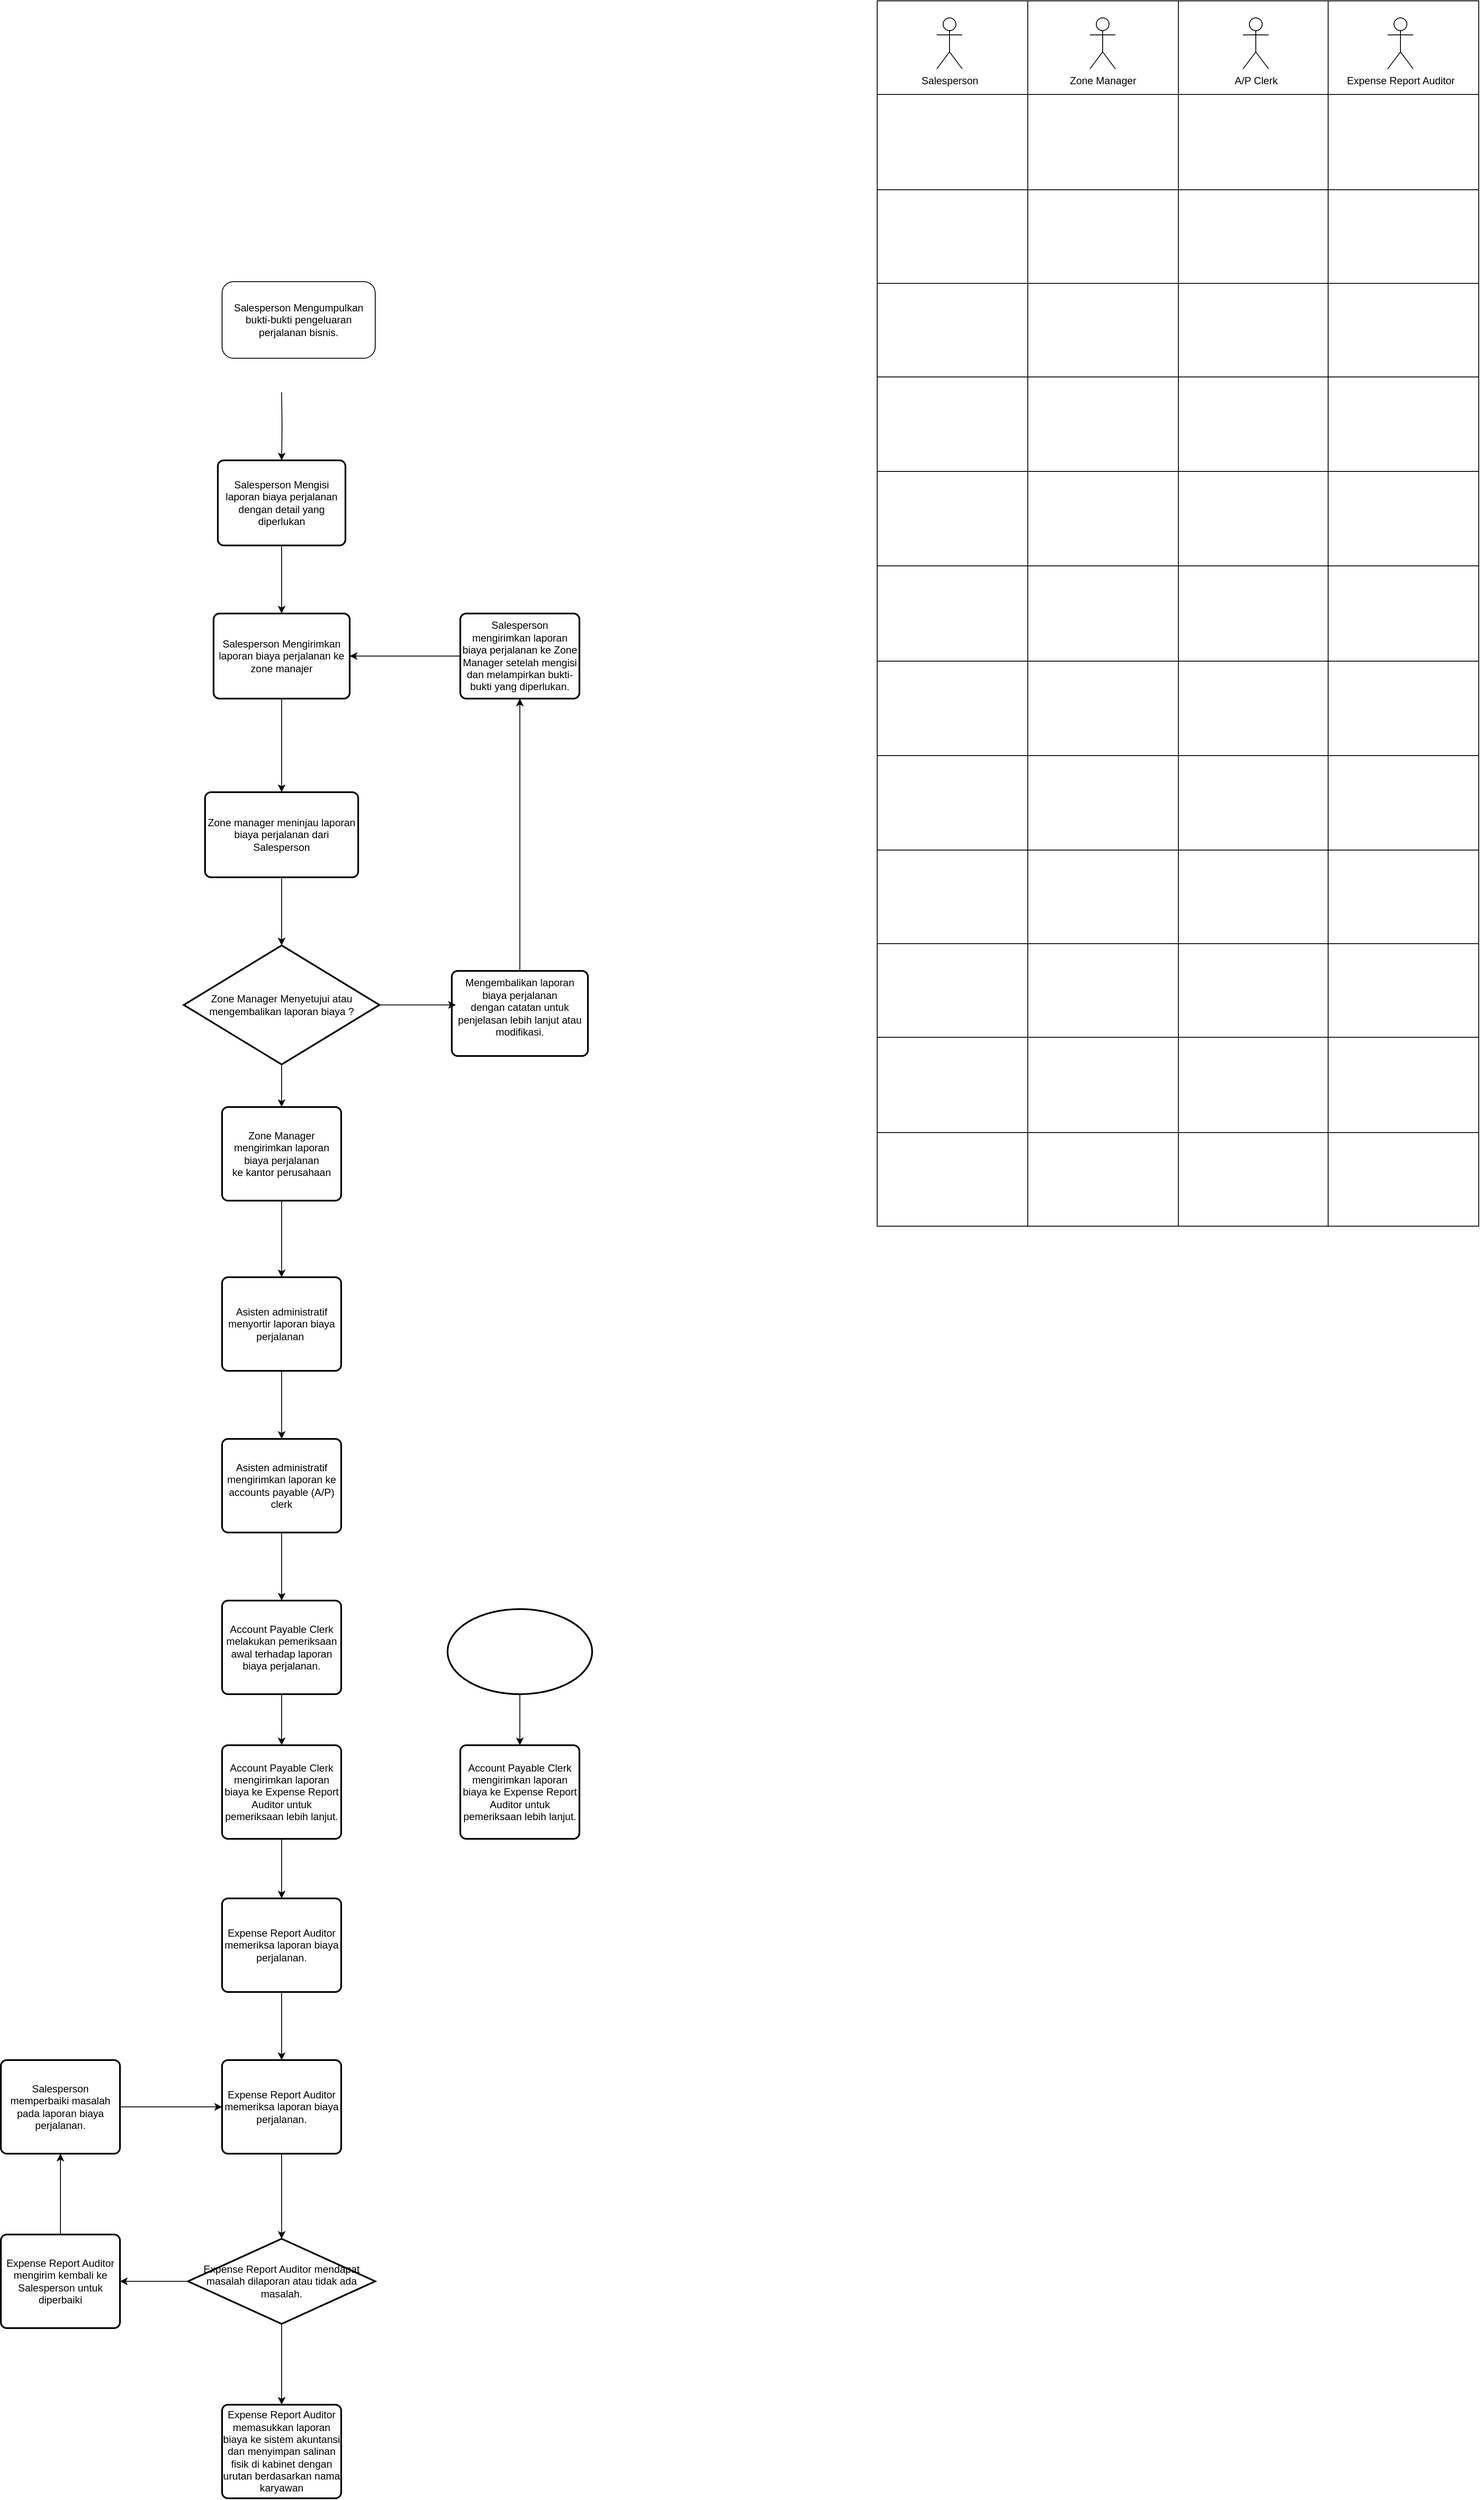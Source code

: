 <mxfile version="23.1.1" type="github">
  <diagram name="Page-1" id="a74B4hUyCrlMNp4JHoA-">
    <mxGraphModel dx="880" dy="1534" grid="1" gridSize="10" guides="1" tooltips="1" connect="1" arrows="1" fold="1" page="1" pageScale="1" pageWidth="850" pageHeight="1100" math="0" shadow="0">
      <root>
        <mxCell id="0" />
        <mxCell id="1" parent="0" />
        <mxCell id="__j8qxxGPxPXiS_JSPGA-5" value="" style="edgeStyle=orthogonalEdgeStyle;rounded=0;orthogonalLoop=1;jettySize=auto;html=1;" parent="1" target="__j8qxxGPxPXiS_JSPGA-4" edge="1">
          <mxGeometry relative="1" as="geometry">
            <mxPoint x="440.0" y="350" as="sourcePoint" />
          </mxGeometry>
        </mxCell>
        <mxCell id="z_AwmB61hgFwx2csZpb4-3" value="" style="edgeStyle=orthogonalEdgeStyle;rounded=0;orthogonalLoop=1;jettySize=auto;html=1;" edge="1" parent="1" source="__j8qxxGPxPXiS_JSPGA-4" target="z_AwmB61hgFwx2csZpb4-2">
          <mxGeometry relative="1" as="geometry" />
        </mxCell>
        <mxCell id="__j8qxxGPxPXiS_JSPGA-4" value="Salesperson Mengisi laporan biaya perjalanan dengan detail yang diperlukan" style="rounded=1;whiteSpace=wrap;html=1;absoluteArcSize=1;arcSize=14;strokeWidth=2;" parent="1" vertex="1">
          <mxGeometry x="365" y="430" width="150" height="100" as="geometry" />
        </mxCell>
        <mxCell id="z_AwmB61hgFwx2csZpb4-9" style="edgeStyle=orthogonalEdgeStyle;rounded=0;orthogonalLoop=1;jettySize=auto;html=1;" edge="1" parent="1" source="z_AwmB61hgFwx2csZpb4-2" target="z_AwmB61hgFwx2csZpb4-8">
          <mxGeometry relative="1" as="geometry" />
        </mxCell>
        <mxCell id="z_AwmB61hgFwx2csZpb4-2" value="Salesperson&amp;nbsp;Mengirimkan laporan biaya perjalanan ke zone manajer" style="rounded=1;whiteSpace=wrap;html=1;absoluteArcSize=1;arcSize=14;strokeWidth=2;" vertex="1" parent="1">
          <mxGeometry x="360" y="610" width="160" height="100" as="geometry" />
        </mxCell>
        <mxCell id="z_AwmB61hgFwx2csZpb4-13" style="edgeStyle=orthogonalEdgeStyle;rounded=0;orthogonalLoop=1;jettySize=auto;html=1;" edge="1" parent="1" source="z_AwmB61hgFwx2csZpb4-8" target="z_AwmB61hgFwx2csZpb4-10">
          <mxGeometry relative="1" as="geometry" />
        </mxCell>
        <mxCell id="z_AwmB61hgFwx2csZpb4-8" value="Zone manager meninjau laporan biaya perjalanan dari Salesperson" style="rounded=1;whiteSpace=wrap;html=1;absoluteArcSize=1;arcSize=14;strokeWidth=2;" vertex="1" parent="1">
          <mxGeometry x="350" y="820" width="180" height="100" as="geometry" />
        </mxCell>
        <mxCell id="z_AwmB61hgFwx2csZpb4-20" value="" style="edgeStyle=orthogonalEdgeStyle;rounded=0;orthogonalLoop=1;jettySize=auto;html=1;" edge="1" parent="1" source="z_AwmB61hgFwx2csZpb4-10" target="z_AwmB61hgFwx2csZpb4-19">
          <mxGeometry relative="1" as="geometry" />
        </mxCell>
        <mxCell id="z_AwmB61hgFwx2csZpb4-10" value="&lt;div style=&quot;&quot;&gt;&lt;span style=&quot;background-color: initial;&quot;&gt;Zone Manager Menyetujui atau mengembalikan laporan biaya ?&lt;/span&gt;&lt;/div&gt;" style="strokeWidth=2;html=1;shape=mxgraph.flowchart.decision;whiteSpace=wrap;align=center;" vertex="1" parent="1">
          <mxGeometry x="325" y="1000" width="230" height="140" as="geometry" />
        </mxCell>
        <mxCell id="z_AwmB61hgFwx2csZpb4-18" style="edgeStyle=orthogonalEdgeStyle;rounded=0;orthogonalLoop=1;jettySize=auto;html=1;entryX=0.5;entryY=1;entryDx=0;entryDy=0;" edge="1" parent="1" source="z_AwmB61hgFwx2csZpb4-14" target="z_AwmB61hgFwx2csZpb4-16">
          <mxGeometry relative="1" as="geometry" />
        </mxCell>
        <mxCell id="z_AwmB61hgFwx2csZpb4-14" value="Mengembalikan laporan biaya perjalanan dengan&amp;nbsp;catatan untuk penjelasan lebih lanjut atau modifikasi.&lt;br&gt;&amp;nbsp;" style="rounded=1;whiteSpace=wrap;html=1;absoluteArcSize=1;arcSize=14;strokeWidth=2;" vertex="1" parent="1">
          <mxGeometry x="640" y="1030" width="160" height="100" as="geometry" />
        </mxCell>
        <mxCell id="z_AwmB61hgFwx2csZpb4-15" style="edgeStyle=orthogonalEdgeStyle;rounded=0;orthogonalLoop=1;jettySize=auto;html=1;entryX=0.03;entryY=0.4;entryDx=0;entryDy=0;entryPerimeter=0;" edge="1" parent="1" source="z_AwmB61hgFwx2csZpb4-10" target="z_AwmB61hgFwx2csZpb4-14">
          <mxGeometry relative="1" as="geometry" />
        </mxCell>
        <mxCell id="z_AwmB61hgFwx2csZpb4-17" style="edgeStyle=orthogonalEdgeStyle;rounded=0;orthogonalLoop=1;jettySize=auto;html=1;" edge="1" parent="1" source="z_AwmB61hgFwx2csZpb4-16" target="z_AwmB61hgFwx2csZpb4-2">
          <mxGeometry relative="1" as="geometry" />
        </mxCell>
        <mxCell id="z_AwmB61hgFwx2csZpb4-16" value="Salesperson mengirimkan laporan biaya perjalanan ke Zone Manager setelah mengisi dan melampirkan bukti-bukti yang diperlukan." style="rounded=1;whiteSpace=wrap;html=1;absoluteArcSize=1;arcSize=14;strokeWidth=2;" vertex="1" parent="1">
          <mxGeometry x="650" y="610" width="140" height="100" as="geometry" />
        </mxCell>
        <mxCell id="z_AwmB61hgFwx2csZpb4-22" value="" style="edgeStyle=orthogonalEdgeStyle;rounded=0;orthogonalLoop=1;jettySize=auto;html=1;" edge="1" parent="1" source="z_AwmB61hgFwx2csZpb4-19" target="z_AwmB61hgFwx2csZpb4-21">
          <mxGeometry relative="1" as="geometry" />
        </mxCell>
        <mxCell id="z_AwmB61hgFwx2csZpb4-19" value="Zone Manager mengirimkan laporan biaya perjalanan ke&amp;nbsp;kantor perusahaan" style="rounded=1;whiteSpace=wrap;html=1;absoluteArcSize=1;arcSize=14;strokeWidth=2;" vertex="1" parent="1">
          <mxGeometry x="370" y="1190" width="140" height="110" as="geometry" />
        </mxCell>
        <mxCell id="z_AwmB61hgFwx2csZpb4-24" value="" style="edgeStyle=orthogonalEdgeStyle;rounded=0;orthogonalLoop=1;jettySize=auto;html=1;" edge="1" parent="1" source="z_AwmB61hgFwx2csZpb4-21" target="z_AwmB61hgFwx2csZpb4-23">
          <mxGeometry relative="1" as="geometry" />
        </mxCell>
        <mxCell id="z_AwmB61hgFwx2csZpb4-21" value="Asisten administratif menyortir laporan biaya perjalanan&amp;nbsp;" style="rounded=1;whiteSpace=wrap;html=1;absoluteArcSize=1;arcSize=14;strokeWidth=2;" vertex="1" parent="1">
          <mxGeometry x="370" y="1390" width="140" height="110" as="geometry" />
        </mxCell>
        <mxCell id="z_AwmB61hgFwx2csZpb4-27" value="" style="edgeStyle=orthogonalEdgeStyle;rounded=0;orthogonalLoop=1;jettySize=auto;html=1;" edge="1" parent="1" source="z_AwmB61hgFwx2csZpb4-23" target="z_AwmB61hgFwx2csZpb4-26">
          <mxGeometry relative="1" as="geometry" />
        </mxCell>
        <mxCell id="z_AwmB61hgFwx2csZpb4-23" value="Asisten administratif mengirimkan laporan ke accounts payable (A/P) clerk" style="rounded=1;whiteSpace=wrap;html=1;absoluteArcSize=1;arcSize=14;strokeWidth=2;" vertex="1" parent="1">
          <mxGeometry x="370" y="1580" width="140" height="110" as="geometry" />
        </mxCell>
        <mxCell id="z_AwmB61hgFwx2csZpb4-29" value="" style="edgeStyle=orthogonalEdgeStyle;rounded=0;orthogonalLoop=1;jettySize=auto;html=1;" edge="1" parent="1" source="z_AwmB61hgFwx2csZpb4-26" target="z_AwmB61hgFwx2csZpb4-28">
          <mxGeometry relative="1" as="geometry" />
        </mxCell>
        <mxCell id="z_AwmB61hgFwx2csZpb4-26" value="Account Payable Clerk melakukan pemeriksaan awal terhadap laporan biaya perjalanan." style="rounded=1;whiteSpace=wrap;html=1;absoluteArcSize=1;arcSize=14;strokeWidth=2;" vertex="1" parent="1">
          <mxGeometry x="370" y="1770" width="140" height="110" as="geometry" />
        </mxCell>
        <mxCell id="z_AwmB61hgFwx2csZpb4-31" value="" style="edgeStyle=orthogonalEdgeStyle;rounded=0;orthogonalLoop=1;jettySize=auto;html=1;" edge="1" parent="1" source="z_AwmB61hgFwx2csZpb4-28" target="z_AwmB61hgFwx2csZpb4-30">
          <mxGeometry relative="1" as="geometry" />
        </mxCell>
        <mxCell id="z_AwmB61hgFwx2csZpb4-28" value="Account Payable Clerk mengirimkan&amp;nbsp;laporan biaya ke Expense Report Auditor untuk pemeriksaan lebih lanjut." style="rounded=1;whiteSpace=wrap;html=1;absoluteArcSize=1;arcSize=14;strokeWidth=2;" vertex="1" parent="1">
          <mxGeometry x="370" y="1940" width="140" height="110" as="geometry" />
        </mxCell>
        <mxCell id="z_AwmB61hgFwx2csZpb4-33" value="" style="edgeStyle=orthogonalEdgeStyle;rounded=0;orthogonalLoop=1;jettySize=auto;html=1;" edge="1" parent="1" source="z_AwmB61hgFwx2csZpb4-30" target="z_AwmB61hgFwx2csZpb4-32">
          <mxGeometry relative="1" as="geometry" />
        </mxCell>
        <mxCell id="z_AwmB61hgFwx2csZpb4-30" value="Expense Report Auditor memeriksa laporan biaya perjalanan." style="rounded=1;whiteSpace=wrap;html=1;absoluteArcSize=1;arcSize=14;strokeWidth=2;" vertex="1" parent="1">
          <mxGeometry x="370" y="2120" width="140" height="110" as="geometry" />
        </mxCell>
        <mxCell id="z_AwmB61hgFwx2csZpb4-35" value="" style="edgeStyle=orthogonalEdgeStyle;rounded=0;orthogonalLoop=1;jettySize=auto;html=1;" edge="1" parent="1" source="z_AwmB61hgFwx2csZpb4-32" target="z_AwmB61hgFwx2csZpb4-34">
          <mxGeometry relative="1" as="geometry" />
        </mxCell>
        <mxCell id="z_AwmB61hgFwx2csZpb4-32" value="Expense Report Auditor memeriksa laporan biaya perjalanan." style="rounded=1;whiteSpace=wrap;html=1;absoluteArcSize=1;arcSize=14;strokeWidth=2;" vertex="1" parent="1">
          <mxGeometry x="370" y="2310" width="140" height="110" as="geometry" />
        </mxCell>
        <mxCell id="z_AwmB61hgFwx2csZpb4-37" value="" style="edgeStyle=orthogonalEdgeStyle;rounded=0;orthogonalLoop=1;jettySize=auto;html=1;" edge="1" parent="1" source="z_AwmB61hgFwx2csZpb4-34" target="z_AwmB61hgFwx2csZpb4-36">
          <mxGeometry relative="1" as="geometry" />
        </mxCell>
        <mxCell id="z_AwmB61hgFwx2csZpb4-43" value="" style="edgeStyle=orthogonalEdgeStyle;rounded=0;orthogonalLoop=1;jettySize=auto;html=1;" edge="1" parent="1" source="z_AwmB61hgFwx2csZpb4-34" target="z_AwmB61hgFwx2csZpb4-42">
          <mxGeometry relative="1" as="geometry" />
        </mxCell>
        <mxCell id="z_AwmB61hgFwx2csZpb4-34" value="Expense Report Auditor mendapat masalah dilaporan atau tidak ada masalah." style="strokeWidth=2;html=1;shape=mxgraph.flowchart.decision;whiteSpace=wrap;" vertex="1" parent="1">
          <mxGeometry x="330" y="2520" width="220" height="100" as="geometry" />
        </mxCell>
        <mxCell id="z_AwmB61hgFwx2csZpb4-49" value="" style="edgeStyle=orthogonalEdgeStyle;rounded=0;orthogonalLoop=1;jettySize=auto;html=1;" edge="1" parent="1" source="z_AwmB61hgFwx2csZpb4-36" target="z_AwmB61hgFwx2csZpb4-47">
          <mxGeometry relative="1" as="geometry" />
        </mxCell>
        <mxCell id="z_AwmB61hgFwx2csZpb4-36" value="Expense Report Auditor mengirim kembali ke Salesperson untuk diperbaiki" style="rounded=1;whiteSpace=wrap;html=1;absoluteArcSize=1;arcSize=14;strokeWidth=2;" vertex="1" parent="1">
          <mxGeometry x="110" y="2515" width="140" height="110" as="geometry" />
        </mxCell>
        <mxCell id="z_AwmB61hgFwx2csZpb4-42" value="Expense Report Auditor memasukkan laporan biaya ke sistem akuntansi dan menyimpan salinan fisik di kabinet dengan urutan berdasarkan nama karyawan" style="rounded=1;whiteSpace=wrap;html=1;absoluteArcSize=1;arcSize=14;strokeWidth=2;" vertex="1" parent="1">
          <mxGeometry x="370" y="2715" width="140" height="110" as="geometry" />
        </mxCell>
        <mxCell id="z_AwmB61hgFwx2csZpb4-48" style="edgeStyle=orthogonalEdgeStyle;rounded=0;orthogonalLoop=1;jettySize=auto;html=1;entryX=0;entryY=0.5;entryDx=0;entryDy=0;" edge="1" parent="1" source="z_AwmB61hgFwx2csZpb4-47" target="z_AwmB61hgFwx2csZpb4-32">
          <mxGeometry relative="1" as="geometry" />
        </mxCell>
        <mxCell id="z_AwmB61hgFwx2csZpb4-47" value="Salesperson memperbaiki masalah pada laporan biaya perjalanan." style="rounded=1;whiteSpace=wrap;html=1;absoluteArcSize=1;arcSize=14;strokeWidth=2;" vertex="1" parent="1">
          <mxGeometry x="110" y="2310" width="140" height="110" as="geometry" />
        </mxCell>
        <mxCell id="z_AwmB61hgFwx2csZpb4-53" value="" style="edgeStyle=orthogonalEdgeStyle;rounded=0;orthogonalLoop=1;jettySize=auto;html=1;" edge="1" parent="1" source="z_AwmB61hgFwx2csZpb4-50" target="z_AwmB61hgFwx2csZpb4-52">
          <mxGeometry relative="1" as="geometry" />
        </mxCell>
        <mxCell id="z_AwmB61hgFwx2csZpb4-50" value="" style="strokeWidth=2;html=1;shape=mxgraph.flowchart.start_2;whiteSpace=wrap;" vertex="1" parent="1">
          <mxGeometry x="635" y="1780" width="170" height="100" as="geometry" />
        </mxCell>
        <mxCell id="z_AwmB61hgFwx2csZpb4-52" value="Account Payable Clerk mengirimkan&amp;nbsp;laporan biaya ke Expense Report Auditor untuk pemeriksaan lebih lanjut." style="rounded=1;whiteSpace=wrap;html=1;absoluteArcSize=1;arcSize=14;strokeWidth=2;" vertex="1" parent="1">
          <mxGeometry x="650" y="1940" width="140" height="110" as="geometry" />
        </mxCell>
        <mxCell id="z_AwmB61hgFwx2csZpb4-123" value="" style="shape=table;startSize=0;container=1;collapsible=0;childLayout=tableLayout;fontSize=16;" vertex="1" parent="1">
          <mxGeometry x="1140" y="-110" width="707" height="1440" as="geometry" />
        </mxCell>
        <mxCell id="z_AwmB61hgFwx2csZpb4-124" value="" style="shape=tableRow;horizontal=0;startSize=0;swimlaneHead=0;swimlaneBody=0;strokeColor=inherit;top=0;left=0;bottom=0;right=0;collapsible=0;dropTarget=0;fillColor=none;points=[[0,0.5],[1,0.5]];portConstraint=eastwest;fontSize=16;" vertex="1" parent="z_AwmB61hgFwx2csZpb4-123">
          <mxGeometry width="707" height="110" as="geometry" />
        </mxCell>
        <mxCell id="z_AwmB61hgFwx2csZpb4-185" style="shape=partialRectangle;html=1;whiteSpace=wrap;connectable=0;strokeColor=inherit;overflow=hidden;fillColor=none;top=0;left=0;bottom=0;right=0;pointerEvents=1;fontSize=16;" vertex="1" parent="z_AwmB61hgFwx2csZpb4-124">
          <mxGeometry width="177" height="110" as="geometry">
            <mxRectangle width="177" height="110" as="alternateBounds" />
          </mxGeometry>
        </mxCell>
        <mxCell id="z_AwmB61hgFwx2csZpb4-125" value="" style="shape=partialRectangle;html=1;whiteSpace=wrap;connectable=0;strokeColor=inherit;overflow=hidden;fillColor=none;top=0;left=0;bottom=0;right=0;pointerEvents=1;fontSize=16;" vertex="1" parent="z_AwmB61hgFwx2csZpb4-124">
          <mxGeometry x="177" width="177" height="110" as="geometry">
            <mxRectangle width="177" height="110" as="alternateBounds" />
          </mxGeometry>
        </mxCell>
        <mxCell id="z_AwmB61hgFwx2csZpb4-126" value="" style="shape=partialRectangle;html=1;whiteSpace=wrap;connectable=0;strokeColor=inherit;overflow=hidden;fillColor=none;top=0;left=0;bottom=0;right=0;pointerEvents=1;fontSize=16;" vertex="1" parent="z_AwmB61hgFwx2csZpb4-124">
          <mxGeometry x="354" width="176" height="110" as="geometry">
            <mxRectangle width="176" height="110" as="alternateBounds" />
          </mxGeometry>
        </mxCell>
        <mxCell id="z_AwmB61hgFwx2csZpb4-127" value="" style="shape=partialRectangle;html=1;whiteSpace=wrap;connectable=0;strokeColor=inherit;overflow=hidden;fillColor=none;top=0;left=0;bottom=0;right=0;pointerEvents=1;fontSize=16;" vertex="1" parent="z_AwmB61hgFwx2csZpb4-124">
          <mxGeometry x="530" width="177" height="110" as="geometry">
            <mxRectangle width="177" height="110" as="alternateBounds" />
          </mxGeometry>
        </mxCell>
        <mxCell id="z_AwmB61hgFwx2csZpb4-128" value="" style="shape=tableRow;horizontal=0;startSize=0;swimlaneHead=0;swimlaneBody=0;strokeColor=inherit;top=0;left=0;bottom=0;right=0;collapsible=0;dropTarget=0;fillColor=none;points=[[0,0.5],[1,0.5]];portConstraint=eastwest;fontSize=16;" vertex="1" parent="z_AwmB61hgFwx2csZpb4-123">
          <mxGeometry y="110" width="707" height="112" as="geometry" />
        </mxCell>
        <mxCell id="z_AwmB61hgFwx2csZpb4-186" style="shape=partialRectangle;html=1;whiteSpace=wrap;connectable=0;strokeColor=inherit;overflow=hidden;fillColor=none;top=0;left=0;bottom=0;right=0;pointerEvents=1;fontSize=16;" vertex="1" parent="z_AwmB61hgFwx2csZpb4-128">
          <mxGeometry width="177" height="112" as="geometry">
            <mxRectangle width="177" height="112" as="alternateBounds" />
          </mxGeometry>
        </mxCell>
        <mxCell id="z_AwmB61hgFwx2csZpb4-129" value="" style="shape=partialRectangle;html=1;whiteSpace=wrap;connectable=0;strokeColor=inherit;overflow=hidden;fillColor=none;top=0;left=0;bottom=0;right=0;pointerEvents=1;fontSize=16;" vertex="1" parent="z_AwmB61hgFwx2csZpb4-128">
          <mxGeometry x="177" width="177" height="112" as="geometry">
            <mxRectangle width="177" height="112" as="alternateBounds" />
          </mxGeometry>
        </mxCell>
        <mxCell id="z_AwmB61hgFwx2csZpb4-130" value="" style="shape=partialRectangle;html=1;whiteSpace=wrap;connectable=0;strokeColor=inherit;overflow=hidden;fillColor=none;top=0;left=0;bottom=0;right=0;pointerEvents=1;fontSize=16;" vertex="1" parent="z_AwmB61hgFwx2csZpb4-128">
          <mxGeometry x="354" width="176" height="112" as="geometry">
            <mxRectangle width="176" height="112" as="alternateBounds" />
          </mxGeometry>
        </mxCell>
        <mxCell id="z_AwmB61hgFwx2csZpb4-131" value="" style="shape=partialRectangle;html=1;whiteSpace=wrap;connectable=0;strokeColor=inherit;overflow=hidden;fillColor=none;top=0;left=0;bottom=0;right=0;pointerEvents=1;fontSize=16;" vertex="1" parent="z_AwmB61hgFwx2csZpb4-128">
          <mxGeometry x="530" width="177" height="112" as="geometry">
            <mxRectangle width="177" height="112" as="alternateBounds" />
          </mxGeometry>
        </mxCell>
        <mxCell id="z_AwmB61hgFwx2csZpb4-132" value="" style="shape=tableRow;horizontal=0;startSize=0;swimlaneHead=0;swimlaneBody=0;strokeColor=inherit;top=0;left=0;bottom=0;right=0;collapsible=0;dropTarget=0;fillColor=none;points=[[0,0.5],[1,0.5]];portConstraint=eastwest;fontSize=16;" vertex="1" parent="z_AwmB61hgFwx2csZpb4-123">
          <mxGeometry y="222" width="707" height="110" as="geometry" />
        </mxCell>
        <mxCell id="z_AwmB61hgFwx2csZpb4-187" style="shape=partialRectangle;html=1;whiteSpace=wrap;connectable=0;strokeColor=inherit;overflow=hidden;fillColor=none;top=0;left=0;bottom=0;right=0;pointerEvents=1;fontSize=16;" vertex="1" parent="z_AwmB61hgFwx2csZpb4-132">
          <mxGeometry width="177" height="110" as="geometry">
            <mxRectangle width="177" height="110" as="alternateBounds" />
          </mxGeometry>
        </mxCell>
        <mxCell id="z_AwmB61hgFwx2csZpb4-133" value="" style="shape=partialRectangle;html=1;whiteSpace=wrap;connectable=0;strokeColor=inherit;overflow=hidden;fillColor=none;top=0;left=0;bottom=0;right=0;pointerEvents=1;fontSize=16;" vertex="1" parent="z_AwmB61hgFwx2csZpb4-132">
          <mxGeometry x="177" width="177" height="110" as="geometry">
            <mxRectangle width="177" height="110" as="alternateBounds" />
          </mxGeometry>
        </mxCell>
        <mxCell id="z_AwmB61hgFwx2csZpb4-134" value="" style="shape=partialRectangle;html=1;whiteSpace=wrap;connectable=0;strokeColor=inherit;overflow=hidden;fillColor=none;top=0;left=0;bottom=0;right=0;pointerEvents=1;fontSize=16;" vertex="1" parent="z_AwmB61hgFwx2csZpb4-132">
          <mxGeometry x="354" width="176" height="110" as="geometry">
            <mxRectangle width="176" height="110" as="alternateBounds" />
          </mxGeometry>
        </mxCell>
        <mxCell id="z_AwmB61hgFwx2csZpb4-135" value="" style="shape=partialRectangle;html=1;whiteSpace=wrap;connectable=0;strokeColor=inherit;overflow=hidden;fillColor=none;top=0;left=0;bottom=0;right=0;pointerEvents=1;fontSize=16;" vertex="1" parent="z_AwmB61hgFwx2csZpb4-132">
          <mxGeometry x="530" width="177" height="110" as="geometry">
            <mxRectangle width="177" height="110" as="alternateBounds" />
          </mxGeometry>
        </mxCell>
        <mxCell id="z_AwmB61hgFwx2csZpb4-136" style="shape=tableRow;horizontal=0;startSize=0;swimlaneHead=0;swimlaneBody=0;strokeColor=inherit;top=0;left=0;bottom=0;right=0;collapsible=0;dropTarget=0;fillColor=none;points=[[0,0.5],[1,0.5]];portConstraint=eastwest;fontSize=16;" vertex="1" parent="z_AwmB61hgFwx2csZpb4-123">
          <mxGeometry y="332" width="707" height="110" as="geometry" />
        </mxCell>
        <mxCell id="z_AwmB61hgFwx2csZpb4-188" style="shape=partialRectangle;html=1;whiteSpace=wrap;connectable=0;strokeColor=inherit;overflow=hidden;fillColor=none;top=0;left=0;bottom=0;right=0;pointerEvents=1;fontSize=16;" vertex="1" parent="z_AwmB61hgFwx2csZpb4-136">
          <mxGeometry width="177" height="110" as="geometry">
            <mxRectangle width="177" height="110" as="alternateBounds" />
          </mxGeometry>
        </mxCell>
        <mxCell id="z_AwmB61hgFwx2csZpb4-137" style="shape=partialRectangle;html=1;whiteSpace=wrap;connectable=0;strokeColor=inherit;overflow=hidden;fillColor=none;top=0;left=0;bottom=0;right=0;pointerEvents=1;fontSize=16;" vertex="1" parent="z_AwmB61hgFwx2csZpb4-136">
          <mxGeometry x="177" width="177" height="110" as="geometry">
            <mxRectangle width="177" height="110" as="alternateBounds" />
          </mxGeometry>
        </mxCell>
        <mxCell id="z_AwmB61hgFwx2csZpb4-138" style="shape=partialRectangle;html=1;whiteSpace=wrap;connectable=0;strokeColor=inherit;overflow=hidden;fillColor=none;top=0;left=0;bottom=0;right=0;pointerEvents=1;fontSize=16;" vertex="1" parent="z_AwmB61hgFwx2csZpb4-136">
          <mxGeometry x="354" width="176" height="110" as="geometry">
            <mxRectangle width="176" height="110" as="alternateBounds" />
          </mxGeometry>
        </mxCell>
        <mxCell id="z_AwmB61hgFwx2csZpb4-139" style="shape=partialRectangle;html=1;whiteSpace=wrap;connectable=0;strokeColor=inherit;overflow=hidden;fillColor=none;top=0;left=0;bottom=0;right=0;pointerEvents=1;fontSize=16;" vertex="1" parent="z_AwmB61hgFwx2csZpb4-136">
          <mxGeometry x="530" width="177" height="110" as="geometry">
            <mxRectangle width="177" height="110" as="alternateBounds" />
          </mxGeometry>
        </mxCell>
        <mxCell id="z_AwmB61hgFwx2csZpb4-140" style="shape=tableRow;horizontal=0;startSize=0;swimlaneHead=0;swimlaneBody=0;strokeColor=inherit;top=0;left=0;bottom=0;right=0;collapsible=0;dropTarget=0;fillColor=none;points=[[0,0.5],[1,0.5]];portConstraint=eastwest;fontSize=16;" vertex="1" parent="z_AwmB61hgFwx2csZpb4-123">
          <mxGeometry y="442" width="707" height="111" as="geometry" />
        </mxCell>
        <mxCell id="z_AwmB61hgFwx2csZpb4-189" style="shape=partialRectangle;html=1;whiteSpace=wrap;connectable=0;strokeColor=inherit;overflow=hidden;fillColor=none;top=0;left=0;bottom=0;right=0;pointerEvents=1;fontSize=16;" vertex="1" parent="z_AwmB61hgFwx2csZpb4-140">
          <mxGeometry width="177" height="111" as="geometry">
            <mxRectangle width="177" height="111" as="alternateBounds" />
          </mxGeometry>
        </mxCell>
        <mxCell id="z_AwmB61hgFwx2csZpb4-141" style="shape=partialRectangle;html=1;whiteSpace=wrap;connectable=0;strokeColor=inherit;overflow=hidden;fillColor=none;top=0;left=0;bottom=0;right=0;pointerEvents=1;fontSize=16;" vertex="1" parent="z_AwmB61hgFwx2csZpb4-140">
          <mxGeometry x="177" width="177" height="111" as="geometry">
            <mxRectangle width="177" height="111" as="alternateBounds" />
          </mxGeometry>
        </mxCell>
        <mxCell id="z_AwmB61hgFwx2csZpb4-142" style="shape=partialRectangle;html=1;whiteSpace=wrap;connectable=0;strokeColor=inherit;overflow=hidden;fillColor=none;top=0;left=0;bottom=0;right=0;pointerEvents=1;fontSize=16;" vertex="1" parent="z_AwmB61hgFwx2csZpb4-140">
          <mxGeometry x="354" width="176" height="111" as="geometry">
            <mxRectangle width="176" height="111" as="alternateBounds" />
          </mxGeometry>
        </mxCell>
        <mxCell id="z_AwmB61hgFwx2csZpb4-143" style="shape=partialRectangle;html=1;whiteSpace=wrap;connectable=0;strokeColor=inherit;overflow=hidden;fillColor=none;top=0;left=0;bottom=0;right=0;pointerEvents=1;fontSize=16;" vertex="1" parent="z_AwmB61hgFwx2csZpb4-140">
          <mxGeometry x="530" width="177" height="111" as="geometry">
            <mxRectangle width="177" height="111" as="alternateBounds" />
          </mxGeometry>
        </mxCell>
        <mxCell id="z_AwmB61hgFwx2csZpb4-144" style="shape=tableRow;horizontal=0;startSize=0;swimlaneHead=0;swimlaneBody=0;strokeColor=inherit;top=0;left=0;bottom=0;right=0;collapsible=0;dropTarget=0;fillColor=none;points=[[0,0.5],[1,0.5]];portConstraint=eastwest;fontSize=16;" vertex="1" parent="z_AwmB61hgFwx2csZpb4-123">
          <mxGeometry y="553" width="707" height="111" as="geometry" />
        </mxCell>
        <mxCell id="z_AwmB61hgFwx2csZpb4-190" style="shape=partialRectangle;html=1;whiteSpace=wrap;connectable=0;strokeColor=inherit;overflow=hidden;fillColor=none;top=0;left=0;bottom=0;right=0;pointerEvents=1;fontSize=16;" vertex="1" parent="z_AwmB61hgFwx2csZpb4-144">
          <mxGeometry width="177" height="111" as="geometry">
            <mxRectangle width="177" height="111" as="alternateBounds" />
          </mxGeometry>
        </mxCell>
        <mxCell id="z_AwmB61hgFwx2csZpb4-145" style="shape=partialRectangle;html=1;whiteSpace=wrap;connectable=0;strokeColor=inherit;overflow=hidden;fillColor=none;top=0;left=0;bottom=0;right=0;pointerEvents=1;fontSize=16;" vertex="1" parent="z_AwmB61hgFwx2csZpb4-144">
          <mxGeometry x="177" width="177" height="111" as="geometry">
            <mxRectangle width="177" height="111" as="alternateBounds" />
          </mxGeometry>
        </mxCell>
        <mxCell id="z_AwmB61hgFwx2csZpb4-146" style="shape=partialRectangle;html=1;whiteSpace=wrap;connectable=0;strokeColor=inherit;overflow=hidden;fillColor=none;top=0;left=0;bottom=0;right=0;pointerEvents=1;fontSize=16;" vertex="1" parent="z_AwmB61hgFwx2csZpb4-144">
          <mxGeometry x="354" width="176" height="111" as="geometry">
            <mxRectangle width="176" height="111" as="alternateBounds" />
          </mxGeometry>
        </mxCell>
        <mxCell id="z_AwmB61hgFwx2csZpb4-147" style="shape=partialRectangle;html=1;whiteSpace=wrap;connectable=0;strokeColor=inherit;overflow=hidden;fillColor=none;top=0;left=0;bottom=0;right=0;pointerEvents=1;fontSize=16;" vertex="1" parent="z_AwmB61hgFwx2csZpb4-144">
          <mxGeometry x="530" width="177" height="111" as="geometry">
            <mxRectangle width="177" height="111" as="alternateBounds" />
          </mxGeometry>
        </mxCell>
        <mxCell id="z_AwmB61hgFwx2csZpb4-148" style="shape=tableRow;horizontal=0;startSize=0;swimlaneHead=0;swimlaneBody=0;strokeColor=inherit;top=0;left=0;bottom=0;right=0;collapsible=0;dropTarget=0;fillColor=none;points=[[0,0.5],[1,0.5]];portConstraint=eastwest;fontSize=16;" vertex="1" parent="z_AwmB61hgFwx2csZpb4-123">
          <mxGeometry y="664" width="707" height="112" as="geometry" />
        </mxCell>
        <mxCell id="z_AwmB61hgFwx2csZpb4-191" style="shape=partialRectangle;html=1;whiteSpace=wrap;connectable=0;strokeColor=inherit;overflow=hidden;fillColor=none;top=0;left=0;bottom=0;right=0;pointerEvents=1;fontSize=16;" vertex="1" parent="z_AwmB61hgFwx2csZpb4-148">
          <mxGeometry width="177" height="112" as="geometry">
            <mxRectangle width="177" height="112" as="alternateBounds" />
          </mxGeometry>
        </mxCell>
        <mxCell id="z_AwmB61hgFwx2csZpb4-149" style="shape=partialRectangle;html=1;whiteSpace=wrap;connectable=0;strokeColor=inherit;overflow=hidden;fillColor=none;top=0;left=0;bottom=0;right=0;pointerEvents=1;fontSize=16;" vertex="1" parent="z_AwmB61hgFwx2csZpb4-148">
          <mxGeometry x="177" width="177" height="112" as="geometry">
            <mxRectangle width="177" height="112" as="alternateBounds" />
          </mxGeometry>
        </mxCell>
        <mxCell id="z_AwmB61hgFwx2csZpb4-150" style="shape=partialRectangle;html=1;whiteSpace=wrap;connectable=0;strokeColor=inherit;overflow=hidden;fillColor=none;top=0;left=0;bottom=0;right=0;pointerEvents=1;fontSize=16;" vertex="1" parent="z_AwmB61hgFwx2csZpb4-148">
          <mxGeometry x="354" width="176" height="112" as="geometry">
            <mxRectangle width="176" height="112" as="alternateBounds" />
          </mxGeometry>
        </mxCell>
        <mxCell id="z_AwmB61hgFwx2csZpb4-151" style="shape=partialRectangle;html=1;whiteSpace=wrap;connectable=0;strokeColor=inherit;overflow=hidden;fillColor=none;top=0;left=0;bottom=0;right=0;pointerEvents=1;fontSize=16;" vertex="1" parent="z_AwmB61hgFwx2csZpb4-148">
          <mxGeometry x="530" width="177" height="112" as="geometry">
            <mxRectangle width="177" height="112" as="alternateBounds" />
          </mxGeometry>
        </mxCell>
        <mxCell id="z_AwmB61hgFwx2csZpb4-152" style="shape=tableRow;horizontal=0;startSize=0;swimlaneHead=0;swimlaneBody=0;strokeColor=inherit;top=0;left=0;bottom=0;right=0;collapsible=0;dropTarget=0;fillColor=none;points=[[0,0.5],[1,0.5]];portConstraint=eastwest;fontSize=16;" vertex="1" parent="z_AwmB61hgFwx2csZpb4-123">
          <mxGeometry y="776" width="707" height="111" as="geometry" />
        </mxCell>
        <mxCell id="z_AwmB61hgFwx2csZpb4-192" style="shape=partialRectangle;html=1;whiteSpace=wrap;connectable=0;strokeColor=inherit;overflow=hidden;fillColor=none;top=0;left=0;bottom=0;right=0;pointerEvents=1;fontSize=16;" vertex="1" parent="z_AwmB61hgFwx2csZpb4-152">
          <mxGeometry width="177" height="111" as="geometry">
            <mxRectangle width="177" height="111" as="alternateBounds" />
          </mxGeometry>
        </mxCell>
        <mxCell id="z_AwmB61hgFwx2csZpb4-153" style="shape=partialRectangle;html=1;whiteSpace=wrap;connectable=0;strokeColor=inherit;overflow=hidden;fillColor=none;top=0;left=0;bottom=0;right=0;pointerEvents=1;fontSize=16;" vertex="1" parent="z_AwmB61hgFwx2csZpb4-152">
          <mxGeometry x="177" width="177" height="111" as="geometry">
            <mxRectangle width="177" height="111" as="alternateBounds" />
          </mxGeometry>
        </mxCell>
        <mxCell id="z_AwmB61hgFwx2csZpb4-154" style="shape=partialRectangle;html=1;whiteSpace=wrap;connectable=0;strokeColor=inherit;overflow=hidden;fillColor=none;top=0;left=0;bottom=0;right=0;pointerEvents=1;fontSize=16;" vertex="1" parent="z_AwmB61hgFwx2csZpb4-152">
          <mxGeometry x="354" width="176" height="111" as="geometry">
            <mxRectangle width="176" height="111" as="alternateBounds" />
          </mxGeometry>
        </mxCell>
        <mxCell id="z_AwmB61hgFwx2csZpb4-155" style="shape=partialRectangle;html=1;whiteSpace=wrap;connectable=0;strokeColor=inherit;overflow=hidden;fillColor=none;top=0;left=0;bottom=0;right=0;pointerEvents=1;fontSize=16;" vertex="1" parent="z_AwmB61hgFwx2csZpb4-152">
          <mxGeometry x="530" width="177" height="111" as="geometry">
            <mxRectangle width="177" height="111" as="alternateBounds" />
          </mxGeometry>
        </mxCell>
        <mxCell id="z_AwmB61hgFwx2csZpb4-156" style="shape=tableRow;horizontal=0;startSize=0;swimlaneHead=0;swimlaneBody=0;strokeColor=inherit;top=0;left=0;bottom=0;right=0;collapsible=0;dropTarget=0;fillColor=none;points=[[0,0.5],[1,0.5]];portConstraint=eastwest;fontSize=16;" vertex="1" parent="z_AwmB61hgFwx2csZpb4-123">
          <mxGeometry y="887" width="707" height="111" as="geometry" />
        </mxCell>
        <mxCell id="z_AwmB61hgFwx2csZpb4-193" style="shape=partialRectangle;html=1;whiteSpace=wrap;connectable=0;strokeColor=inherit;overflow=hidden;fillColor=none;top=0;left=0;bottom=0;right=0;pointerEvents=1;fontSize=16;" vertex="1" parent="z_AwmB61hgFwx2csZpb4-156">
          <mxGeometry width="177" height="111" as="geometry">
            <mxRectangle width="177" height="111" as="alternateBounds" />
          </mxGeometry>
        </mxCell>
        <mxCell id="z_AwmB61hgFwx2csZpb4-157" style="shape=partialRectangle;html=1;whiteSpace=wrap;connectable=0;strokeColor=inherit;overflow=hidden;fillColor=none;top=0;left=0;bottom=0;right=0;pointerEvents=1;fontSize=16;" vertex="1" parent="z_AwmB61hgFwx2csZpb4-156">
          <mxGeometry x="177" width="177" height="111" as="geometry">
            <mxRectangle width="177" height="111" as="alternateBounds" />
          </mxGeometry>
        </mxCell>
        <mxCell id="z_AwmB61hgFwx2csZpb4-158" style="shape=partialRectangle;html=1;whiteSpace=wrap;connectable=0;strokeColor=inherit;overflow=hidden;fillColor=none;top=0;left=0;bottom=0;right=0;pointerEvents=1;fontSize=16;" vertex="1" parent="z_AwmB61hgFwx2csZpb4-156">
          <mxGeometry x="354" width="176" height="111" as="geometry">
            <mxRectangle width="176" height="111" as="alternateBounds" />
          </mxGeometry>
        </mxCell>
        <mxCell id="z_AwmB61hgFwx2csZpb4-159" style="shape=partialRectangle;html=1;whiteSpace=wrap;connectable=0;strokeColor=inherit;overflow=hidden;fillColor=none;top=0;left=0;bottom=0;right=0;pointerEvents=1;fontSize=16;" vertex="1" parent="z_AwmB61hgFwx2csZpb4-156">
          <mxGeometry x="530" width="177" height="111" as="geometry">
            <mxRectangle width="177" height="111" as="alternateBounds" />
          </mxGeometry>
        </mxCell>
        <mxCell id="z_AwmB61hgFwx2csZpb4-160" style="shape=tableRow;horizontal=0;startSize=0;swimlaneHead=0;swimlaneBody=0;strokeColor=inherit;top=0;left=0;bottom=0;right=0;collapsible=0;dropTarget=0;fillColor=none;points=[[0,0.5],[1,0.5]];portConstraint=eastwest;fontSize=16;" vertex="1" parent="z_AwmB61hgFwx2csZpb4-123">
          <mxGeometry y="998" width="707" height="110" as="geometry" />
        </mxCell>
        <mxCell id="z_AwmB61hgFwx2csZpb4-194" style="shape=partialRectangle;html=1;whiteSpace=wrap;connectable=0;strokeColor=inherit;overflow=hidden;fillColor=none;top=0;left=0;bottom=0;right=0;pointerEvents=1;fontSize=16;" vertex="1" parent="z_AwmB61hgFwx2csZpb4-160">
          <mxGeometry width="177" height="110" as="geometry">
            <mxRectangle width="177" height="110" as="alternateBounds" />
          </mxGeometry>
        </mxCell>
        <mxCell id="z_AwmB61hgFwx2csZpb4-161" style="shape=partialRectangle;html=1;whiteSpace=wrap;connectable=0;strokeColor=inherit;overflow=hidden;fillColor=none;top=0;left=0;bottom=0;right=0;pointerEvents=1;fontSize=16;" vertex="1" parent="z_AwmB61hgFwx2csZpb4-160">
          <mxGeometry x="177" width="177" height="110" as="geometry">
            <mxRectangle width="177" height="110" as="alternateBounds" />
          </mxGeometry>
        </mxCell>
        <mxCell id="z_AwmB61hgFwx2csZpb4-162" style="shape=partialRectangle;html=1;whiteSpace=wrap;connectable=0;strokeColor=inherit;overflow=hidden;fillColor=none;top=0;left=0;bottom=0;right=0;pointerEvents=1;fontSize=16;" vertex="1" parent="z_AwmB61hgFwx2csZpb4-160">
          <mxGeometry x="354" width="176" height="110" as="geometry">
            <mxRectangle width="176" height="110" as="alternateBounds" />
          </mxGeometry>
        </mxCell>
        <mxCell id="z_AwmB61hgFwx2csZpb4-163" style="shape=partialRectangle;html=1;whiteSpace=wrap;connectable=0;strokeColor=inherit;overflow=hidden;fillColor=none;top=0;left=0;bottom=0;right=0;pointerEvents=1;fontSize=16;" vertex="1" parent="z_AwmB61hgFwx2csZpb4-160">
          <mxGeometry x="530" width="177" height="110" as="geometry">
            <mxRectangle width="177" height="110" as="alternateBounds" />
          </mxGeometry>
        </mxCell>
        <mxCell id="z_AwmB61hgFwx2csZpb4-164" style="shape=tableRow;horizontal=0;startSize=0;swimlaneHead=0;swimlaneBody=0;strokeColor=inherit;top=0;left=0;bottom=0;right=0;collapsible=0;dropTarget=0;fillColor=none;points=[[0,0.5],[1,0.5]];portConstraint=eastwest;fontSize=16;" vertex="1" parent="z_AwmB61hgFwx2csZpb4-123">
          <mxGeometry y="1108" width="707" height="110" as="geometry" />
        </mxCell>
        <mxCell id="z_AwmB61hgFwx2csZpb4-195" style="shape=partialRectangle;html=1;whiteSpace=wrap;connectable=0;strokeColor=inherit;overflow=hidden;fillColor=none;top=0;left=0;bottom=0;right=0;pointerEvents=1;fontSize=16;" vertex="1" parent="z_AwmB61hgFwx2csZpb4-164">
          <mxGeometry width="177" height="110" as="geometry">
            <mxRectangle width="177" height="110" as="alternateBounds" />
          </mxGeometry>
        </mxCell>
        <mxCell id="z_AwmB61hgFwx2csZpb4-165" style="shape=partialRectangle;html=1;whiteSpace=wrap;connectable=0;strokeColor=inherit;overflow=hidden;fillColor=none;top=0;left=0;bottom=0;right=0;pointerEvents=1;fontSize=16;" vertex="1" parent="z_AwmB61hgFwx2csZpb4-164">
          <mxGeometry x="177" width="177" height="110" as="geometry">
            <mxRectangle width="177" height="110" as="alternateBounds" />
          </mxGeometry>
        </mxCell>
        <mxCell id="z_AwmB61hgFwx2csZpb4-166" style="shape=partialRectangle;html=1;whiteSpace=wrap;connectable=0;strokeColor=inherit;overflow=hidden;fillColor=none;top=0;left=0;bottom=0;right=0;pointerEvents=1;fontSize=16;" vertex="1" parent="z_AwmB61hgFwx2csZpb4-164">
          <mxGeometry x="354" width="176" height="110" as="geometry">
            <mxRectangle width="176" height="110" as="alternateBounds" />
          </mxGeometry>
        </mxCell>
        <mxCell id="z_AwmB61hgFwx2csZpb4-167" style="shape=partialRectangle;html=1;whiteSpace=wrap;connectable=0;strokeColor=inherit;overflow=hidden;fillColor=none;top=0;left=0;bottom=0;right=0;pointerEvents=1;fontSize=16;" vertex="1" parent="z_AwmB61hgFwx2csZpb4-164">
          <mxGeometry x="530" width="177" height="110" as="geometry">
            <mxRectangle width="177" height="110" as="alternateBounds" />
          </mxGeometry>
        </mxCell>
        <mxCell id="z_AwmB61hgFwx2csZpb4-168" style="shape=tableRow;horizontal=0;startSize=0;swimlaneHead=0;swimlaneBody=0;strokeColor=inherit;top=0;left=0;bottom=0;right=0;collapsible=0;dropTarget=0;fillColor=none;points=[[0,0.5],[1,0.5]];portConstraint=eastwest;fontSize=16;" vertex="1" parent="z_AwmB61hgFwx2csZpb4-123">
          <mxGeometry y="1218" width="707" height="112" as="geometry" />
        </mxCell>
        <mxCell id="z_AwmB61hgFwx2csZpb4-196" style="shape=partialRectangle;html=1;whiteSpace=wrap;connectable=0;strokeColor=inherit;overflow=hidden;fillColor=none;top=0;left=0;bottom=0;right=0;pointerEvents=1;fontSize=16;" vertex="1" parent="z_AwmB61hgFwx2csZpb4-168">
          <mxGeometry width="177" height="112" as="geometry">
            <mxRectangle width="177" height="112" as="alternateBounds" />
          </mxGeometry>
        </mxCell>
        <mxCell id="z_AwmB61hgFwx2csZpb4-169" style="shape=partialRectangle;html=1;whiteSpace=wrap;connectable=0;strokeColor=inherit;overflow=hidden;fillColor=none;top=0;left=0;bottom=0;right=0;pointerEvents=1;fontSize=16;" vertex="1" parent="z_AwmB61hgFwx2csZpb4-168">
          <mxGeometry x="177" width="177" height="112" as="geometry">
            <mxRectangle width="177" height="112" as="alternateBounds" />
          </mxGeometry>
        </mxCell>
        <mxCell id="z_AwmB61hgFwx2csZpb4-170" style="shape=partialRectangle;html=1;whiteSpace=wrap;connectable=0;strokeColor=inherit;overflow=hidden;fillColor=none;top=0;left=0;bottom=0;right=0;pointerEvents=1;fontSize=16;" vertex="1" parent="z_AwmB61hgFwx2csZpb4-168">
          <mxGeometry x="354" width="176" height="112" as="geometry">
            <mxRectangle width="176" height="112" as="alternateBounds" />
          </mxGeometry>
        </mxCell>
        <mxCell id="z_AwmB61hgFwx2csZpb4-171" style="shape=partialRectangle;html=1;whiteSpace=wrap;connectable=0;strokeColor=inherit;overflow=hidden;fillColor=none;top=0;left=0;bottom=0;right=0;pointerEvents=1;fontSize=16;" vertex="1" parent="z_AwmB61hgFwx2csZpb4-168">
          <mxGeometry x="530" width="177" height="112" as="geometry">
            <mxRectangle width="177" height="112" as="alternateBounds" />
          </mxGeometry>
        </mxCell>
        <mxCell id="z_AwmB61hgFwx2csZpb4-172" style="shape=tableRow;horizontal=0;startSize=0;swimlaneHead=0;swimlaneBody=0;strokeColor=inherit;top=0;left=0;bottom=0;right=0;collapsible=0;dropTarget=0;fillColor=none;points=[[0,0.5],[1,0.5]];portConstraint=eastwest;fontSize=16;" vertex="1" parent="z_AwmB61hgFwx2csZpb4-123">
          <mxGeometry y="1330" width="707" height="110" as="geometry" />
        </mxCell>
        <mxCell id="z_AwmB61hgFwx2csZpb4-197" style="shape=partialRectangle;html=1;whiteSpace=wrap;connectable=0;strokeColor=inherit;overflow=hidden;fillColor=none;top=0;left=0;bottom=0;right=0;pointerEvents=1;fontSize=16;" vertex="1" parent="z_AwmB61hgFwx2csZpb4-172">
          <mxGeometry width="177" height="110" as="geometry">
            <mxRectangle width="177" height="110" as="alternateBounds" />
          </mxGeometry>
        </mxCell>
        <mxCell id="z_AwmB61hgFwx2csZpb4-173" style="shape=partialRectangle;html=1;whiteSpace=wrap;connectable=0;strokeColor=inherit;overflow=hidden;fillColor=none;top=0;left=0;bottom=0;right=0;pointerEvents=1;fontSize=16;" vertex="1" parent="z_AwmB61hgFwx2csZpb4-172">
          <mxGeometry x="177" width="177" height="110" as="geometry">
            <mxRectangle width="177" height="110" as="alternateBounds" />
          </mxGeometry>
        </mxCell>
        <mxCell id="z_AwmB61hgFwx2csZpb4-174" style="shape=partialRectangle;html=1;whiteSpace=wrap;connectable=0;strokeColor=inherit;overflow=hidden;fillColor=none;top=0;left=0;bottom=0;right=0;pointerEvents=1;fontSize=16;" vertex="1" parent="z_AwmB61hgFwx2csZpb4-172">
          <mxGeometry x="354" width="176" height="110" as="geometry">
            <mxRectangle width="176" height="110" as="alternateBounds" />
          </mxGeometry>
        </mxCell>
        <mxCell id="z_AwmB61hgFwx2csZpb4-175" style="shape=partialRectangle;html=1;whiteSpace=wrap;connectable=0;strokeColor=inherit;overflow=hidden;fillColor=none;top=0;left=0;bottom=0;right=0;pointerEvents=1;fontSize=16;" vertex="1" parent="z_AwmB61hgFwx2csZpb4-172">
          <mxGeometry x="530" width="177" height="110" as="geometry">
            <mxRectangle width="177" height="110" as="alternateBounds" />
          </mxGeometry>
        </mxCell>
        <mxCell id="z_AwmB61hgFwx2csZpb4-180" value="Salesperson&amp;nbsp;Mengumpulkan bukti-bukti pengeluaran perjalanan bisnis." style="rounded=1;whiteSpace=wrap;html=1;" vertex="1" parent="1">
          <mxGeometry x="370" y="220" width="180" height="90" as="geometry" />
        </mxCell>
        <mxCell id="z_AwmB61hgFwx2csZpb4-181" value="Zone Manager" style="shape=umlActor;verticalLabelPosition=bottom;verticalAlign=top;html=1;outlineConnect=0;" vertex="1" parent="1">
          <mxGeometry x="1390" y="-90" width="30" height="60" as="geometry" />
        </mxCell>
        <mxCell id="z_AwmB61hgFwx2csZpb4-182" value="Salesperson" style="shape=umlActor;verticalLabelPosition=bottom;verticalAlign=top;html=1;outlineConnect=0;" vertex="1" parent="1">
          <mxGeometry x="1210" y="-90" width="30" height="60" as="geometry" />
        </mxCell>
        <mxCell id="z_AwmB61hgFwx2csZpb4-184" value="Expense Report Auditor" style="shape=umlActor;verticalLabelPosition=bottom;verticalAlign=top;html=1;outlineConnect=0;" vertex="1" parent="1">
          <mxGeometry x="1740" y="-90" width="30" height="60" as="geometry" />
        </mxCell>
        <mxCell id="z_AwmB61hgFwx2csZpb4-198" value="A/P Clerk" style="shape=umlActor;verticalLabelPosition=bottom;verticalAlign=top;html=1;outlineConnect=0;" vertex="1" parent="1">
          <mxGeometry x="1570" y="-90" width="30" height="60" as="geometry" />
        </mxCell>
      </root>
    </mxGraphModel>
  </diagram>
</mxfile>
